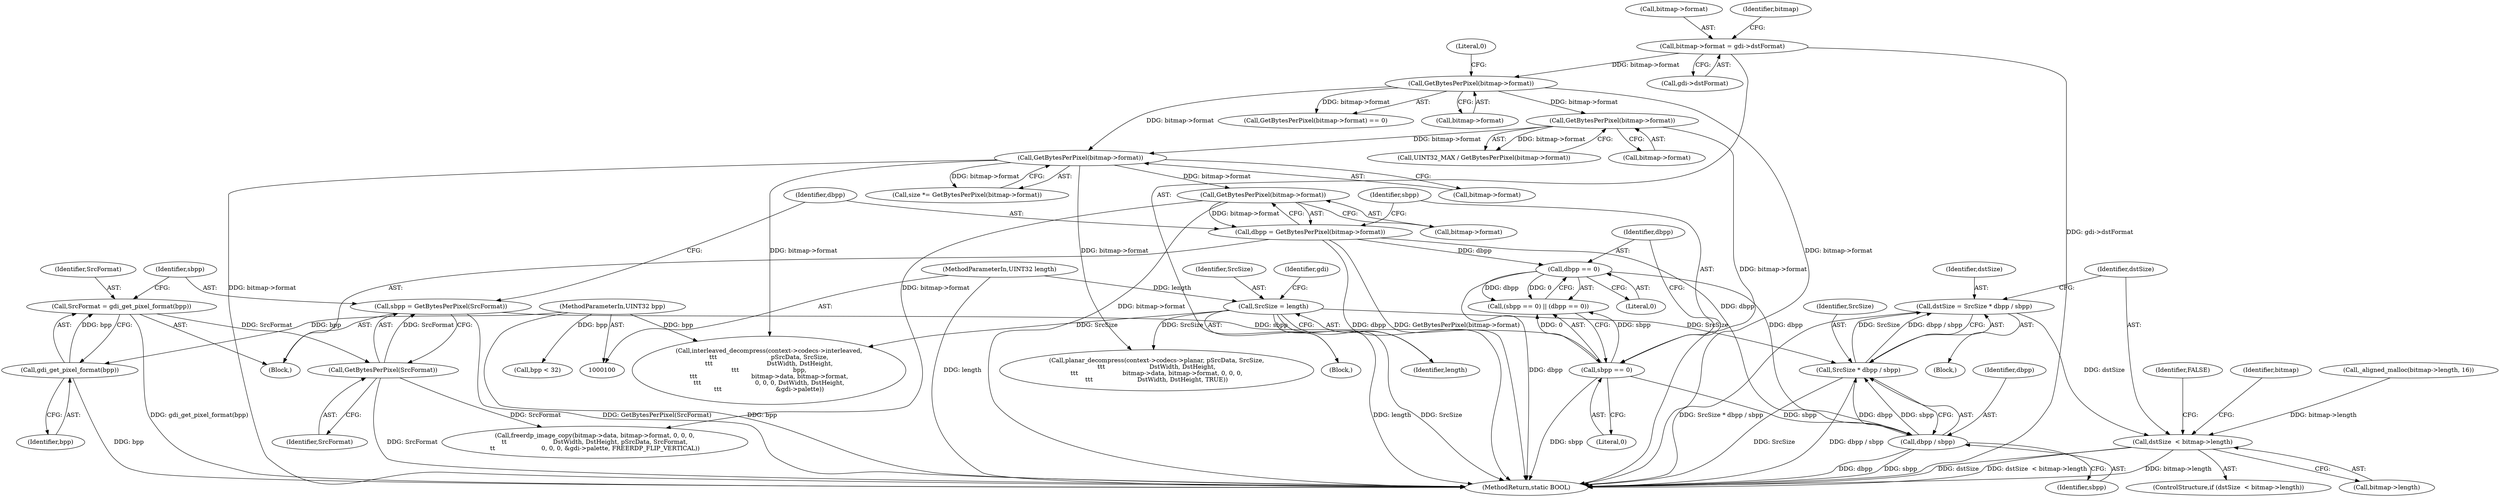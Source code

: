 digraph "0_FreeRDP_09b9d4f1994a674c4ec85b4947aa656eda1aed8a@integer" {
"1000298" [label="(Call,dstSize = SrcSize * dbpp / sbpp)"];
"1000300" [label="(Call,SrcSize * dbpp / sbpp)"];
"1000112" [label="(Call,SrcSize = length)"];
"1000107" [label="(MethodParameterIn,UINT32 length)"];
"1000302" [label="(Call,dbpp / sbpp)"];
"1000290" [label="(Call,dbpp == 0)"];
"1000279" [label="(Call,dbpp = GetBytesPerPixel(bitmap->format))"];
"1000281" [label="(Call,GetBytesPerPixel(bitmap->format))"];
"1000173" [label="(Call,GetBytesPerPixel(bitmap->format))"];
"1000165" [label="(Call,GetBytesPerPixel(bitmap->format))"];
"1000142" [label="(Call,GetBytesPerPixel(bitmap->format))"];
"1000132" [label="(Call,bitmap->format = gdi->dstFormat)"];
"1000287" [label="(Call,sbpp == 0)"];
"1000274" [label="(Call,sbpp = GetBytesPerPixel(SrcFormat))"];
"1000276" [label="(Call,GetBytesPerPixel(SrcFormat))"];
"1000269" [label="(Call,SrcFormat = gdi_get_pixel_format(bpp))"];
"1000271" [label="(Call,gdi_get_pixel_format(bpp))"];
"1000106" [label="(MethodParameterIn,UINT32 bpp)"];
"1000306" [label="(Call,dstSize  < bitmap->length)"];
"1000292" [label="(Literal,0)"];
"1000279" [label="(Call,dbpp = GetBytesPerPixel(bitmap->format))"];
"1000166" [label="(Call,bitmap->format)"];
"1000242" [label="(Call,planar_decompress(context->codecs->planar, pSrcData, SrcSize,\n\t\t\t                       DstWidth, DstHeight,\n\t\t\t                       bitmap->data, bitmap->format, 0, 0, 0,\n\t\t\t                       DstWidth, DstHeight, TRUE))"];
"1000188" [label="(Call,_aligned_malloc(bitmap->length, 16))"];
"1000307" [label="(Identifier,dstSize)"];
"1000287" [label="(Call,sbpp == 0)"];
"1000315" [label="(Call,freerdp_image_copy(bitmap->data, bitmap->format, 0, 0, 0,\n\t\t                        DstWidth, DstHeight, pSrcData, SrcFormat,\n\t\t                        0, 0, 0, &gdi->palette, FREERDP_FLIP_VERTICAL))"];
"1000267" [label="(Block,)"];
"1000281" [label="(Call,GetBytesPerPixel(bitmap->format))"];
"1000143" [label="(Call,bitmap->format)"];
"1000291" [label="(Identifier,dbpp)"];
"1000270" [label="(Identifier,SrcFormat)"];
"1000303" [label="(Identifier,dbpp)"];
"1000301" [label="(Identifier,SrcSize)"];
"1000117" [label="(Identifier,gdi)"];
"1000141" [label="(Call,GetBytesPerPixel(bitmap->format) == 0)"];
"1000171" [label="(Call,size *= GetBytesPerPixel(bitmap->format))"];
"1000277" [label="(Identifier,SrcFormat)"];
"1000210" [label="(Call,interleaved_decompress(context->codecs->interleaved,\n\t\t\t                            pSrcData, SrcSize,\n\t\t\t                            DstWidth, DstHeight,\n\t\t\t                            bpp,\n\t\t\t                            bitmap->data, bitmap->format,\n\t\t\t                            0, 0, 0, DstWidth, DstHeight,\n\t\t\t                            &gdi->palette))"];
"1000165" [label="(Call,GetBytesPerPixel(bitmap->format))"];
"1000110" [label="(Block,)"];
"1000286" [label="(Call,(sbpp == 0) || (dbpp == 0))"];
"1000113" [label="(Identifier,SrcSize)"];
"1000204" [label="(Call,bpp < 32)"];
"1000305" [label="(ControlStructure,if (dstSize  < bitmap->length))"];
"1000142" [label="(Call,GetBytesPerPixel(bitmap->format))"];
"1000290" [label="(Call,dbpp == 0)"];
"1000136" [label="(Call,gdi->dstFormat)"];
"1000271" [label="(Call,gdi_get_pixel_format(bpp))"];
"1000308" [label="(Call,bitmap->length)"];
"1000289" [label="(Literal,0)"];
"1000298" [label="(Call,dstSize = SrcSize * dbpp / sbpp)"];
"1000312" [label="(Identifier,FALSE)"];
"1000299" [label="(Identifier,dstSize)"];
"1000146" [label="(Literal,0)"];
"1000300" [label="(Call,SrcSize * dbpp / sbpp)"];
"1000341" [label="(MethodReturn,static BOOL)"];
"1000133" [label="(Call,bitmap->format)"];
"1000107" [label="(MethodParameterIn,UINT32 length)"];
"1000112" [label="(Call,SrcSize = length)"];
"1000304" [label="(Identifier,sbpp)"];
"1000163" [label="(Call,UINT32_MAX / GetBytesPerPixel(bitmap->format))"];
"1000106" [label="(MethodParameterIn,UINT32 bpp)"];
"1000282" [label="(Call,bitmap->format)"];
"1000275" [label="(Identifier,sbpp)"];
"1000269" [label="(Call,SrcFormat = gdi_get_pixel_format(bpp))"];
"1000272" [label="(Identifier,bpp)"];
"1000306" [label="(Call,dstSize  < bitmap->length)"];
"1000288" [label="(Identifier,sbpp)"];
"1000280" [label="(Identifier,dbpp)"];
"1000114" [label="(Identifier,length)"];
"1000174" [label="(Call,bitmap->format)"];
"1000132" [label="(Call,bitmap->format = gdi->dstFormat)"];
"1000274" [label="(Call,sbpp = GetBytesPerPixel(SrcFormat))"];
"1000173" [label="(Call,GetBytesPerPixel(bitmap->format))"];
"1000276" [label="(Call,GetBytesPerPixel(SrcFormat))"];
"1000317" [label="(Identifier,bitmap)"];
"1000302" [label="(Call,dbpp / sbpp)"];
"1000144" [label="(Identifier,bitmap)"];
"1000296" [label="(Block,)"];
"1000298" -> "1000296"  [label="AST: "];
"1000298" -> "1000300"  [label="CFG: "];
"1000299" -> "1000298"  [label="AST: "];
"1000300" -> "1000298"  [label="AST: "];
"1000307" -> "1000298"  [label="CFG: "];
"1000298" -> "1000341"  [label="DDG: SrcSize * dbpp / sbpp"];
"1000300" -> "1000298"  [label="DDG: SrcSize"];
"1000300" -> "1000298"  [label="DDG: dbpp / sbpp"];
"1000298" -> "1000306"  [label="DDG: dstSize"];
"1000300" -> "1000302"  [label="CFG: "];
"1000301" -> "1000300"  [label="AST: "];
"1000302" -> "1000300"  [label="AST: "];
"1000300" -> "1000341"  [label="DDG: SrcSize"];
"1000300" -> "1000341"  [label="DDG: dbpp / sbpp"];
"1000112" -> "1000300"  [label="DDG: SrcSize"];
"1000302" -> "1000300"  [label="DDG: dbpp"];
"1000302" -> "1000300"  [label="DDG: sbpp"];
"1000112" -> "1000110"  [label="AST: "];
"1000112" -> "1000114"  [label="CFG: "];
"1000113" -> "1000112"  [label="AST: "];
"1000114" -> "1000112"  [label="AST: "];
"1000117" -> "1000112"  [label="CFG: "];
"1000112" -> "1000341"  [label="DDG: length"];
"1000112" -> "1000341"  [label="DDG: SrcSize"];
"1000107" -> "1000112"  [label="DDG: length"];
"1000112" -> "1000210"  [label="DDG: SrcSize"];
"1000112" -> "1000242"  [label="DDG: SrcSize"];
"1000107" -> "1000100"  [label="AST: "];
"1000107" -> "1000341"  [label="DDG: length"];
"1000302" -> "1000304"  [label="CFG: "];
"1000303" -> "1000302"  [label="AST: "];
"1000304" -> "1000302"  [label="AST: "];
"1000302" -> "1000341"  [label="DDG: sbpp"];
"1000302" -> "1000341"  [label="DDG: dbpp"];
"1000290" -> "1000302"  [label="DDG: dbpp"];
"1000279" -> "1000302"  [label="DDG: dbpp"];
"1000287" -> "1000302"  [label="DDG: sbpp"];
"1000290" -> "1000286"  [label="AST: "];
"1000290" -> "1000292"  [label="CFG: "];
"1000291" -> "1000290"  [label="AST: "];
"1000292" -> "1000290"  [label="AST: "];
"1000286" -> "1000290"  [label="CFG: "];
"1000290" -> "1000341"  [label="DDG: dbpp"];
"1000290" -> "1000286"  [label="DDG: dbpp"];
"1000290" -> "1000286"  [label="DDG: 0"];
"1000279" -> "1000290"  [label="DDG: dbpp"];
"1000279" -> "1000267"  [label="AST: "];
"1000279" -> "1000281"  [label="CFG: "];
"1000280" -> "1000279"  [label="AST: "];
"1000281" -> "1000279"  [label="AST: "];
"1000288" -> "1000279"  [label="CFG: "];
"1000279" -> "1000341"  [label="DDG: dbpp"];
"1000279" -> "1000341"  [label="DDG: GetBytesPerPixel(bitmap->format)"];
"1000281" -> "1000279"  [label="DDG: bitmap->format"];
"1000281" -> "1000282"  [label="CFG: "];
"1000282" -> "1000281"  [label="AST: "];
"1000281" -> "1000341"  [label="DDG: bitmap->format"];
"1000173" -> "1000281"  [label="DDG: bitmap->format"];
"1000281" -> "1000315"  [label="DDG: bitmap->format"];
"1000173" -> "1000171"  [label="AST: "];
"1000173" -> "1000174"  [label="CFG: "];
"1000174" -> "1000173"  [label="AST: "];
"1000171" -> "1000173"  [label="CFG: "];
"1000173" -> "1000341"  [label="DDG: bitmap->format"];
"1000173" -> "1000171"  [label="DDG: bitmap->format"];
"1000165" -> "1000173"  [label="DDG: bitmap->format"];
"1000142" -> "1000173"  [label="DDG: bitmap->format"];
"1000173" -> "1000210"  [label="DDG: bitmap->format"];
"1000173" -> "1000242"  [label="DDG: bitmap->format"];
"1000165" -> "1000163"  [label="AST: "];
"1000165" -> "1000166"  [label="CFG: "];
"1000166" -> "1000165"  [label="AST: "];
"1000163" -> "1000165"  [label="CFG: "];
"1000165" -> "1000341"  [label="DDG: bitmap->format"];
"1000165" -> "1000163"  [label="DDG: bitmap->format"];
"1000142" -> "1000165"  [label="DDG: bitmap->format"];
"1000142" -> "1000141"  [label="AST: "];
"1000142" -> "1000143"  [label="CFG: "];
"1000143" -> "1000142"  [label="AST: "];
"1000146" -> "1000142"  [label="CFG: "];
"1000142" -> "1000341"  [label="DDG: bitmap->format"];
"1000142" -> "1000141"  [label="DDG: bitmap->format"];
"1000132" -> "1000142"  [label="DDG: bitmap->format"];
"1000132" -> "1000110"  [label="AST: "];
"1000132" -> "1000136"  [label="CFG: "];
"1000133" -> "1000132"  [label="AST: "];
"1000136" -> "1000132"  [label="AST: "];
"1000144" -> "1000132"  [label="CFG: "];
"1000132" -> "1000341"  [label="DDG: gdi->dstFormat"];
"1000287" -> "1000286"  [label="AST: "];
"1000287" -> "1000289"  [label="CFG: "];
"1000288" -> "1000287"  [label="AST: "];
"1000289" -> "1000287"  [label="AST: "];
"1000291" -> "1000287"  [label="CFG: "];
"1000286" -> "1000287"  [label="CFG: "];
"1000287" -> "1000341"  [label="DDG: sbpp"];
"1000287" -> "1000286"  [label="DDG: sbpp"];
"1000287" -> "1000286"  [label="DDG: 0"];
"1000274" -> "1000287"  [label="DDG: sbpp"];
"1000274" -> "1000267"  [label="AST: "];
"1000274" -> "1000276"  [label="CFG: "];
"1000275" -> "1000274"  [label="AST: "];
"1000276" -> "1000274"  [label="AST: "];
"1000280" -> "1000274"  [label="CFG: "];
"1000274" -> "1000341"  [label="DDG: GetBytesPerPixel(SrcFormat)"];
"1000276" -> "1000274"  [label="DDG: SrcFormat"];
"1000276" -> "1000277"  [label="CFG: "];
"1000277" -> "1000276"  [label="AST: "];
"1000276" -> "1000341"  [label="DDG: SrcFormat"];
"1000269" -> "1000276"  [label="DDG: SrcFormat"];
"1000276" -> "1000315"  [label="DDG: SrcFormat"];
"1000269" -> "1000267"  [label="AST: "];
"1000269" -> "1000271"  [label="CFG: "];
"1000270" -> "1000269"  [label="AST: "];
"1000271" -> "1000269"  [label="AST: "];
"1000275" -> "1000269"  [label="CFG: "];
"1000269" -> "1000341"  [label="DDG: gdi_get_pixel_format(bpp)"];
"1000271" -> "1000269"  [label="DDG: bpp"];
"1000271" -> "1000272"  [label="CFG: "];
"1000272" -> "1000271"  [label="AST: "];
"1000271" -> "1000341"  [label="DDG: bpp"];
"1000106" -> "1000271"  [label="DDG: bpp"];
"1000106" -> "1000100"  [label="AST: "];
"1000106" -> "1000341"  [label="DDG: bpp"];
"1000106" -> "1000204"  [label="DDG: bpp"];
"1000106" -> "1000210"  [label="DDG: bpp"];
"1000306" -> "1000305"  [label="AST: "];
"1000306" -> "1000308"  [label="CFG: "];
"1000307" -> "1000306"  [label="AST: "];
"1000308" -> "1000306"  [label="AST: "];
"1000312" -> "1000306"  [label="CFG: "];
"1000317" -> "1000306"  [label="CFG: "];
"1000306" -> "1000341"  [label="DDG: dstSize"];
"1000306" -> "1000341"  [label="DDG: dstSize  < bitmap->length"];
"1000306" -> "1000341"  [label="DDG: bitmap->length"];
"1000188" -> "1000306"  [label="DDG: bitmap->length"];
}

